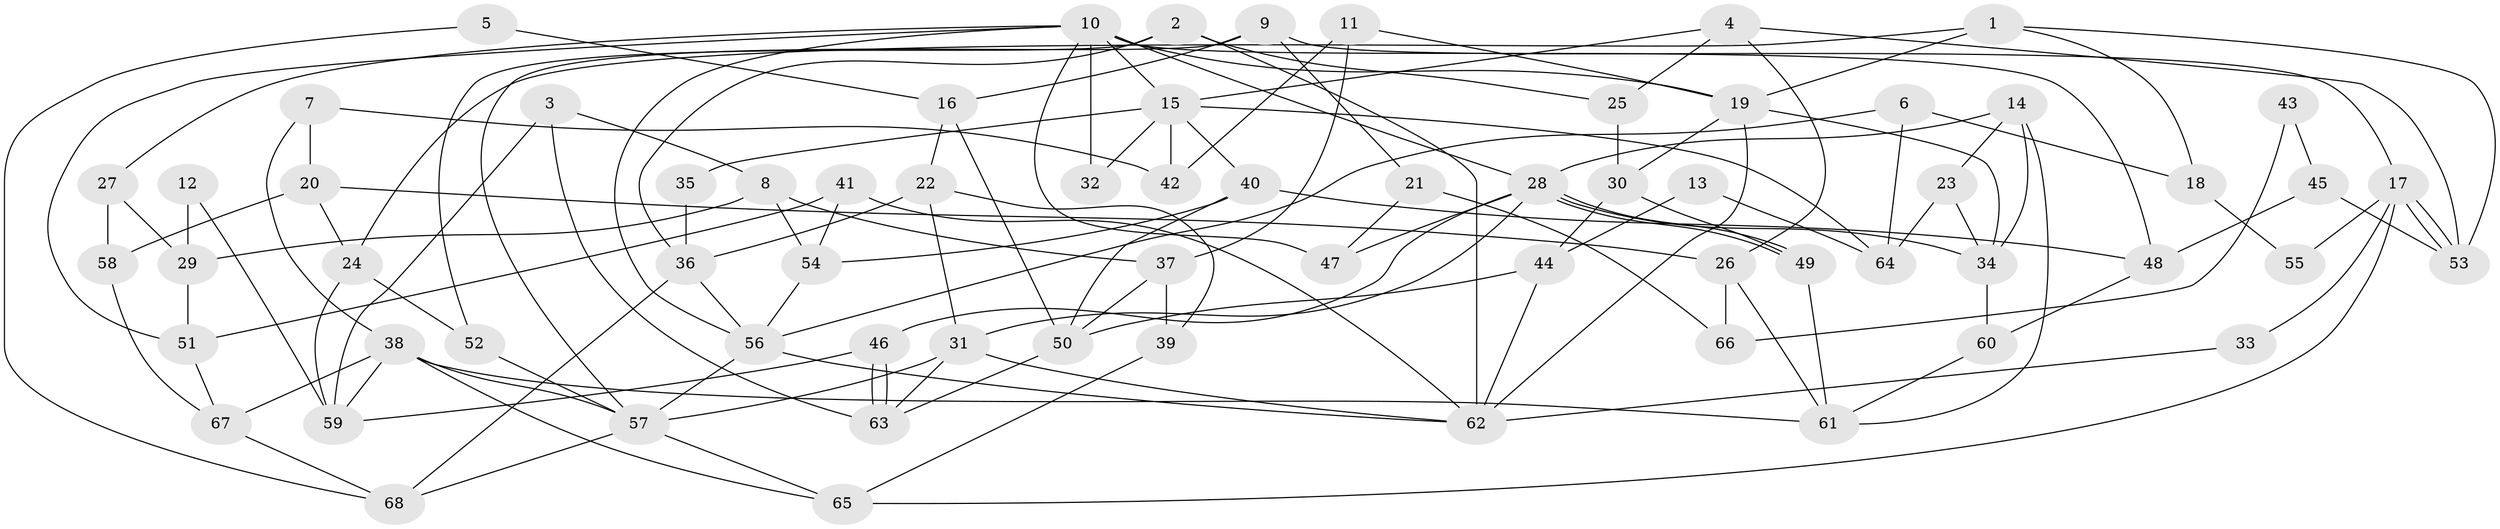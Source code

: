 // coarse degree distribution, {5: 0.13333333333333333, 4: 0.2222222222222222, 6: 0.13333333333333333, 7: 0.13333333333333333, 8: 0.044444444444444446, 13: 0.022222222222222223, 2: 0.1111111111111111, 3: 0.17777777777777778, 1: 0.022222222222222223}
// Generated by graph-tools (version 1.1) at 2025/41/03/06/25 10:41:59]
// undirected, 68 vertices, 136 edges
graph export_dot {
graph [start="1"]
  node [color=gray90,style=filled];
  1;
  2;
  3;
  4;
  5;
  6;
  7;
  8;
  9;
  10;
  11;
  12;
  13;
  14;
  15;
  16;
  17;
  18;
  19;
  20;
  21;
  22;
  23;
  24;
  25;
  26;
  27;
  28;
  29;
  30;
  31;
  32;
  33;
  34;
  35;
  36;
  37;
  38;
  39;
  40;
  41;
  42;
  43;
  44;
  45;
  46;
  47;
  48;
  49;
  50;
  51;
  52;
  53;
  54;
  55;
  56;
  57;
  58;
  59;
  60;
  61;
  62;
  63;
  64;
  65;
  66;
  67;
  68;
  1 -- 24;
  1 -- 19;
  1 -- 18;
  1 -- 53;
  2 -- 62;
  2 -- 52;
  2 -- 25;
  2 -- 36;
  3 -- 59;
  3 -- 63;
  3 -- 8;
  4 -- 25;
  4 -- 53;
  4 -- 15;
  4 -- 26;
  5 -- 68;
  5 -- 16;
  6 -- 64;
  6 -- 56;
  6 -- 18;
  7 -- 38;
  7 -- 42;
  7 -- 20;
  8 -- 37;
  8 -- 29;
  8 -- 54;
  9 -- 16;
  9 -- 57;
  9 -- 17;
  9 -- 21;
  10 -- 51;
  10 -- 28;
  10 -- 15;
  10 -- 19;
  10 -- 27;
  10 -- 32;
  10 -- 47;
  10 -- 48;
  10 -- 56;
  11 -- 37;
  11 -- 19;
  11 -- 42;
  12 -- 59;
  12 -- 29;
  13 -- 64;
  13 -- 44;
  14 -- 28;
  14 -- 61;
  14 -- 23;
  14 -- 34;
  15 -- 32;
  15 -- 35;
  15 -- 40;
  15 -- 42;
  15 -- 64;
  16 -- 50;
  16 -- 22;
  17 -- 53;
  17 -- 53;
  17 -- 33;
  17 -- 55;
  17 -- 65;
  18 -- 55;
  19 -- 34;
  19 -- 30;
  19 -- 62;
  20 -- 26;
  20 -- 24;
  20 -- 58;
  21 -- 47;
  21 -- 66;
  22 -- 31;
  22 -- 36;
  22 -- 39;
  23 -- 34;
  23 -- 64;
  24 -- 59;
  24 -- 52;
  25 -- 30;
  26 -- 61;
  26 -- 66;
  27 -- 58;
  27 -- 29;
  28 -- 31;
  28 -- 49;
  28 -- 49;
  28 -- 34;
  28 -- 46;
  28 -- 47;
  29 -- 51;
  30 -- 49;
  30 -- 44;
  31 -- 57;
  31 -- 62;
  31 -- 63;
  33 -- 62;
  34 -- 60;
  35 -- 36;
  36 -- 56;
  36 -- 68;
  37 -- 39;
  37 -- 50;
  38 -- 57;
  38 -- 67;
  38 -- 59;
  38 -- 61;
  38 -- 65;
  39 -- 65;
  40 -- 54;
  40 -- 48;
  40 -- 50;
  41 -- 54;
  41 -- 62;
  41 -- 51;
  43 -- 66;
  43 -- 45;
  44 -- 50;
  44 -- 62;
  45 -- 53;
  45 -- 48;
  46 -- 63;
  46 -- 63;
  46 -- 59;
  48 -- 60;
  49 -- 61;
  50 -- 63;
  51 -- 67;
  52 -- 57;
  54 -- 56;
  56 -- 62;
  56 -- 57;
  57 -- 65;
  57 -- 68;
  58 -- 67;
  60 -- 61;
  67 -- 68;
}
